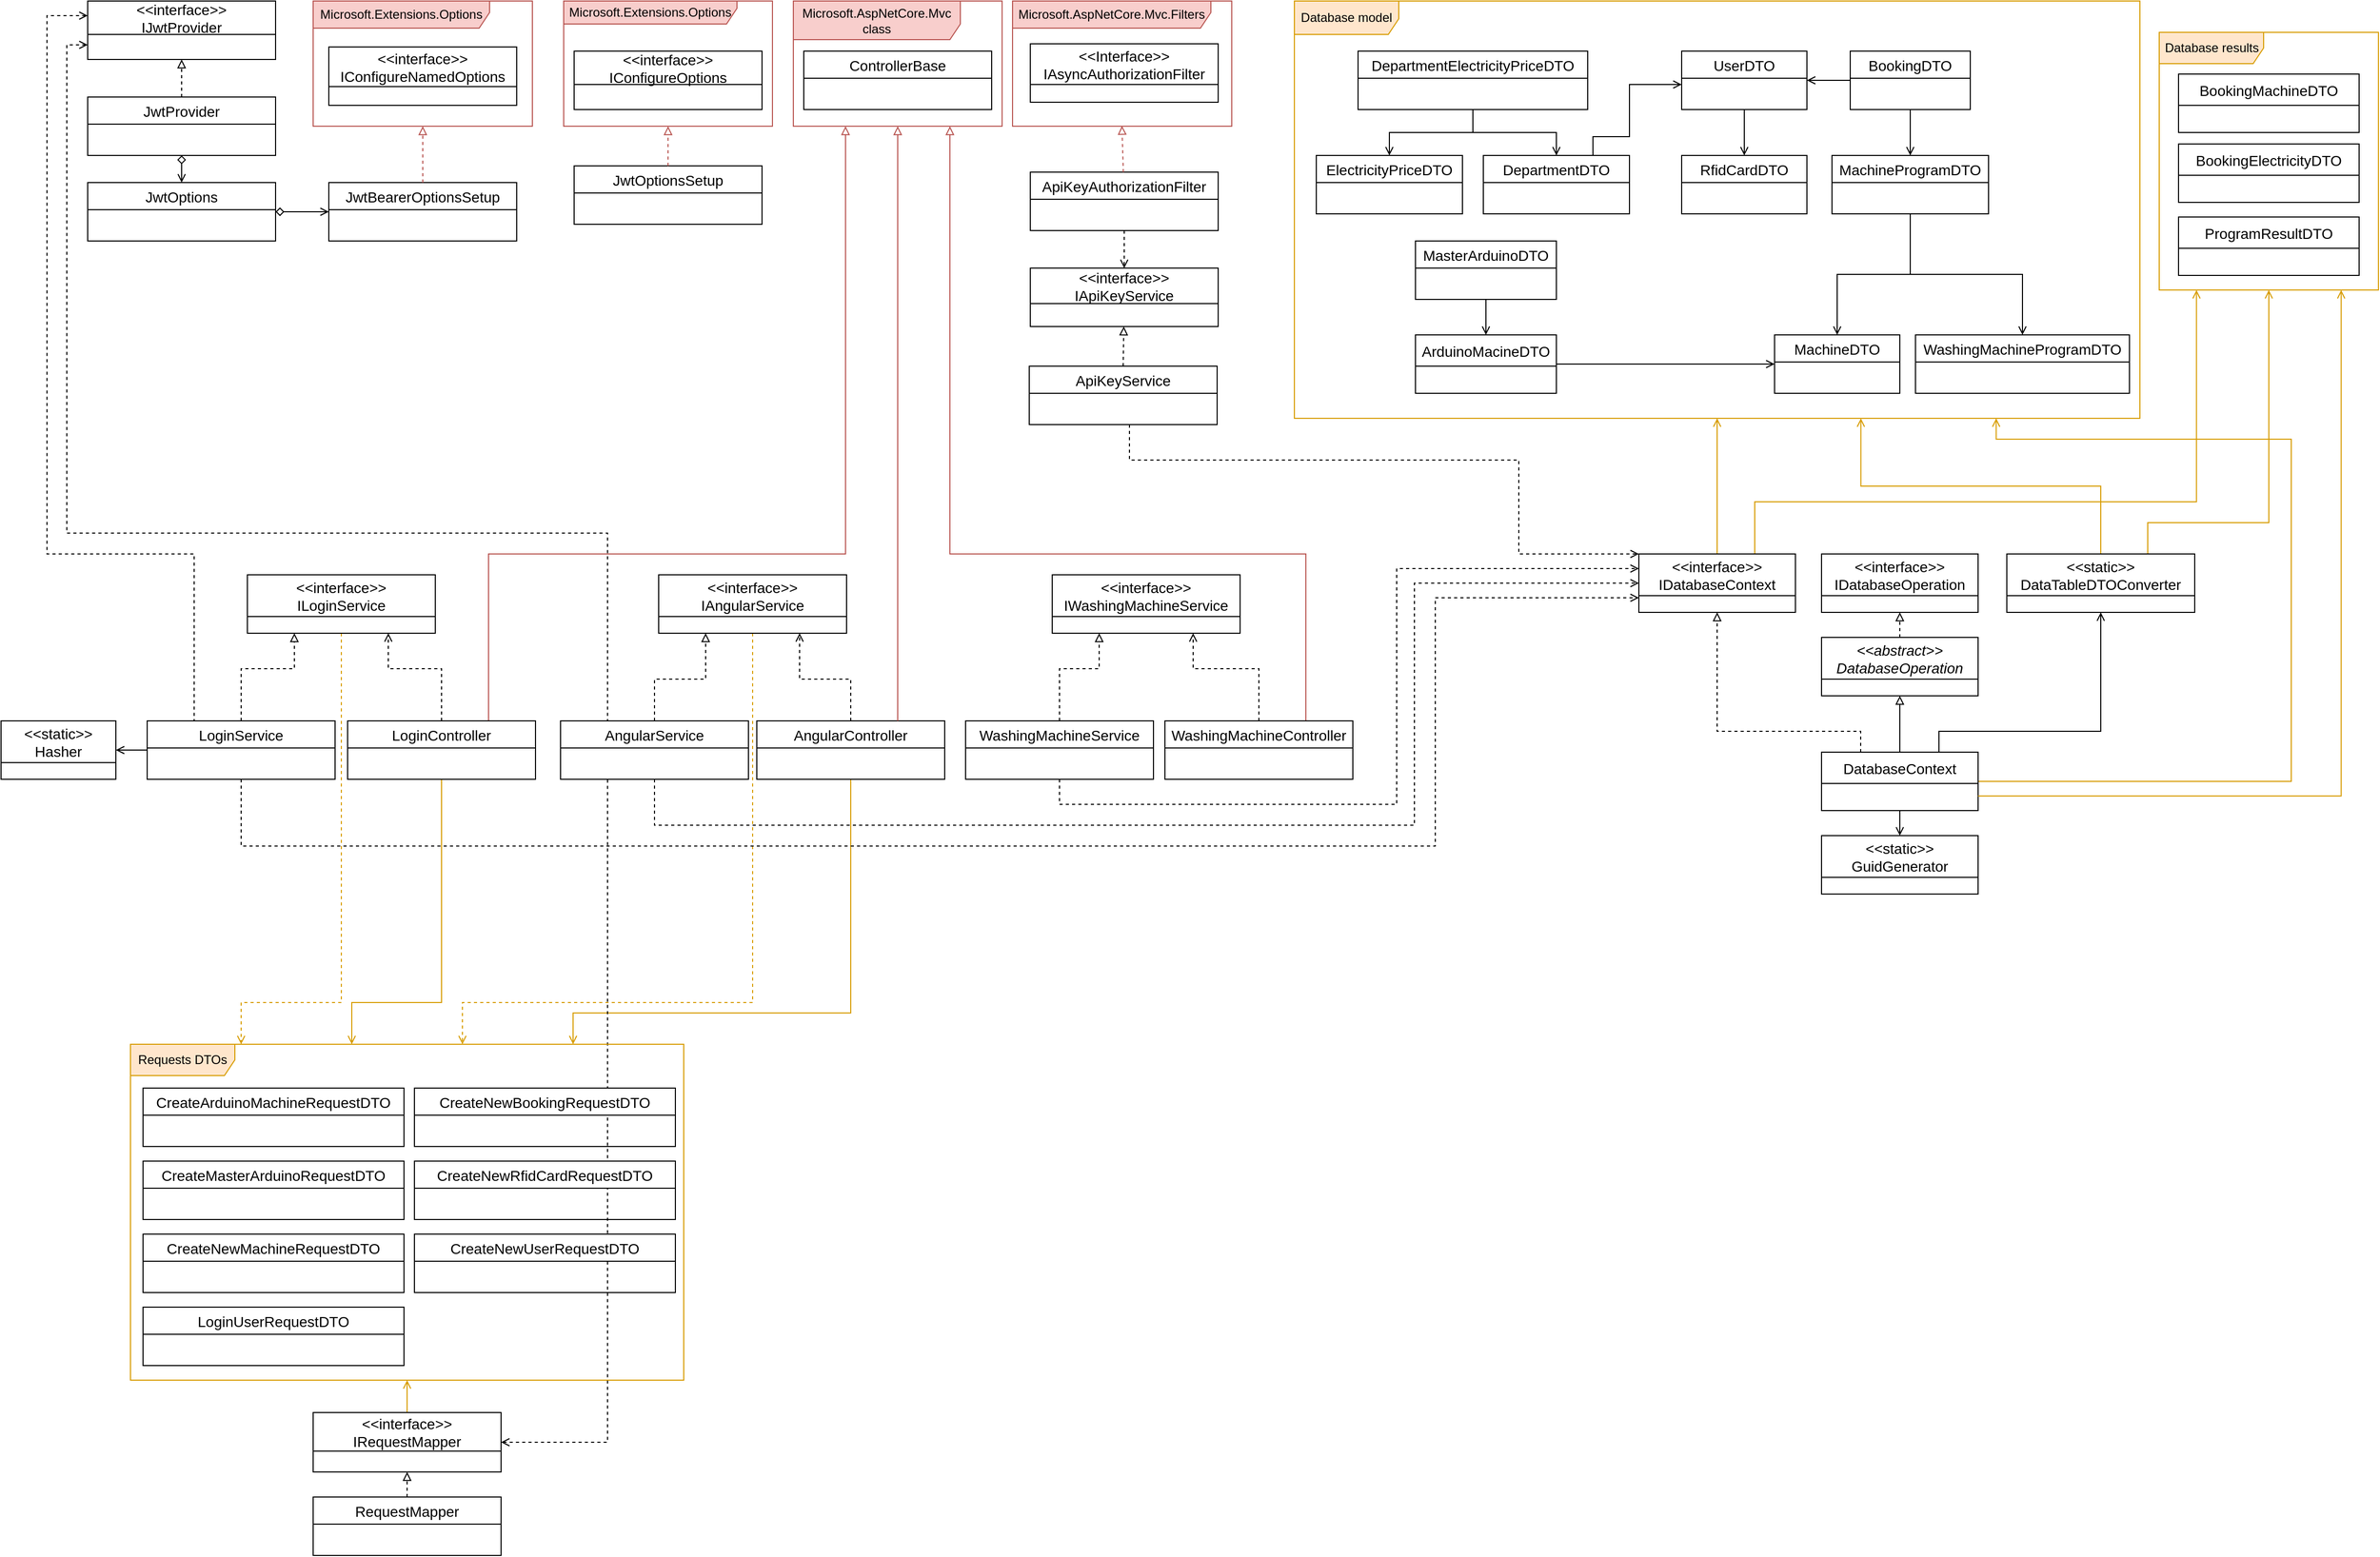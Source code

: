 <mxfile version="19.0.0" type="device"><diagram id="C5RBs43oDa-KdzZeNtuy" name="Page-1"><mxGraphModel dx="2062" dy="2879" grid="1" gridSize="10" guides="1" tooltips="1" connect="1" arrows="1" fold="1" page="1" pageScale="1" pageWidth="2336" pageHeight="1654" math="0" shadow="0"><root><mxCell id="WIyWlLk6GJQsqaUBKTNV-0"/><mxCell id="WIyWlLk6GJQsqaUBKTNV-1" parent="WIyWlLk6GJQsqaUBKTNV-0"/><mxCell id="y-XS_poCOc-ZZ1Ip2cjc-12" value="Database results" style="shape=umlFrame;whiteSpace=wrap;html=1;width=100;height=30;fillColor=#ffe6cc;strokeColor=#d79b00;points=[[0.17,1,0,0,0],[0.33,1,0,0,0],[0.5,1,0,0,0],[0.67,1,0,0,0],[0.83,1,0,0,0]];" parent="WIyWlLk6GJQsqaUBKTNV-1" vertex="1"><mxGeometry x="2093.5" y="-1590" width="210" height="247" as="geometry"/></mxCell><mxCell id="tkxHMYEutfwTjRNnou2h-124" value="Microsoft.Extensions.Options" style="shape=umlFrame;whiteSpace=wrap;html=1;width=169;height=26;fillColor=#f8cecc;strokeColor=#b85450;" parent="WIyWlLk6GJQsqaUBKTNV-1" vertex="1"><mxGeometry x="325" y="-1620" width="210" height="120" as="geometry"/></mxCell><mxCell id="tkxHMYEutfwTjRNnou2h-122" value="Microsoft.Extensions.Options" style="shape=umlFrame;whiteSpace=wrap;html=1;width=166;height=22;fillColor=#f8cecc;strokeColor=#b85450;" parent="WIyWlLk6GJQsqaUBKTNV-1" vertex="1"><mxGeometry x="565" y="-1620" width="200" height="120" as="geometry"/></mxCell><mxCell id="tkxHMYEutfwTjRNnou2h-125" value="Microsoft.AspNetCore.Mvc.Filters" style="shape=umlFrame;whiteSpace=wrap;html=1;width=190;height=26;fillColor=#f8cecc;strokeColor=#b85450;" parent="WIyWlLk6GJQsqaUBKTNV-1" vertex="1"><mxGeometry x="995" y="-1620" width="210" height="120" as="geometry"/></mxCell><mxCell id="tkxHMYEutfwTjRNnou2h-7" value="Database model" style="shape=umlFrame;whiteSpace=wrap;html=1;width=100;height=32;fillColor=#ffe6cc;strokeColor=#d79b00;points=[[0.17,1,0,0,0],[0.33,1,0,0,0],[0.5,1,0,0,0],[0.67,1,0,0,0],[0.83,1,0,0,0]];" parent="WIyWlLk6GJQsqaUBKTNV-1" vertex="1"><mxGeometry x="1265" y="-1620" width="810" height="400" as="geometry"/></mxCell><mxCell id="tkxHMYEutfwTjRNnou2h-8" value="ElectricityPriceDTO" style="swimlane;fontStyle=0;childLayout=stackLayout;horizontal=1;startSize=26;horizontalStack=0;resizeParent=1;resizeParentMax=0;resizeLast=0;collapsible=1;marginBottom=0;align=center;fontSize=14;" parent="WIyWlLk6GJQsqaUBKTNV-1" vertex="1"><mxGeometry x="1286" y="-1472" width="140" height="56" as="geometry"/></mxCell><mxCell id="tkxHMYEutfwTjRNnou2h-56" style="edgeStyle=orthogonalEdgeStyle;rounded=0;orthogonalLoop=1;jettySize=auto;html=1;exitX=0.5;exitY=1;exitDx=0;exitDy=0;entryX=0.5;entryY=0;entryDx=0;entryDy=0;endArrow=open;endFill=0;" parent="WIyWlLk6GJQsqaUBKTNV-1" source="tkxHMYEutfwTjRNnou2h-9" target="tkxHMYEutfwTjRNnou2h-8" edge="1"><mxGeometry relative="1" as="geometry"/></mxCell><mxCell id="tkxHMYEutfwTjRNnou2h-57" style="edgeStyle=orthogonalEdgeStyle;rounded=0;orthogonalLoop=1;jettySize=auto;html=1;exitX=0.5;exitY=1;exitDx=0;exitDy=0;endArrow=open;endFill=0;" parent="WIyWlLk6GJQsqaUBKTNV-1" source="tkxHMYEutfwTjRNnou2h-9" target="tkxHMYEutfwTjRNnou2h-11" edge="1"><mxGeometry relative="1" as="geometry"/></mxCell><mxCell id="tkxHMYEutfwTjRNnou2h-9" value="DepartmentElectricityPriceDTO" style="swimlane;fontStyle=0;childLayout=stackLayout;horizontal=1;startSize=26;horizontalStack=0;resizeParent=1;resizeParentMax=0;resizeLast=0;collapsible=1;marginBottom=0;align=center;fontSize=14;" parent="WIyWlLk6GJQsqaUBKTNV-1" vertex="1"><mxGeometry x="1326" y="-1572" width="220" height="56" as="geometry"/></mxCell><mxCell id="y-XS_poCOc-ZZ1Ip2cjc-3" style="edgeStyle=orthogonalEdgeStyle;rounded=0;orthogonalLoop=1;jettySize=auto;html=1;endArrow=open;endFill=0;endSize=6;exitX=0.75;exitY=0;exitDx=0;exitDy=0;" parent="WIyWlLk6GJQsqaUBKTNV-1" source="tkxHMYEutfwTjRNnou2h-11" edge="1"><mxGeometry relative="1" as="geometry"><mxPoint x="1636" y="-1540" as="targetPoint"/><Array as="points"><mxPoint x="1551" y="-1490"/><mxPoint x="1586" y="-1490"/><mxPoint x="1586" y="-1540"/></Array></mxGeometry></mxCell><mxCell id="tkxHMYEutfwTjRNnou2h-11" value="DepartmentDTO" style="swimlane;fontStyle=0;childLayout=stackLayout;horizontal=1;startSize=26;horizontalStack=0;resizeParent=1;resizeParentMax=0;resizeLast=0;collapsible=1;marginBottom=0;align=center;fontSize=14;" parent="WIyWlLk6GJQsqaUBKTNV-1" vertex="1"><mxGeometry x="1446" y="-1472" width="140" height="56" as="geometry"/></mxCell><mxCell id="tkxHMYEutfwTjRNnou2h-48" style="edgeStyle=orthogonalEdgeStyle;rounded=0;orthogonalLoop=1;jettySize=auto;html=1;exitX=0.5;exitY=1;exitDx=0;exitDy=0;entryX=0.5;entryY=0;entryDx=0;entryDy=0;endArrow=open;endFill=0;" parent="WIyWlLk6GJQsqaUBKTNV-1" source="tkxHMYEutfwTjRNnou2h-12" target="tkxHMYEutfwTjRNnou2h-14" edge="1"><mxGeometry relative="1" as="geometry"/></mxCell><mxCell id="tkxHMYEutfwTjRNnou2h-12" value="UserDTO" style="swimlane;fontStyle=0;childLayout=stackLayout;horizontal=1;startSize=26;horizontalStack=0;resizeParent=1;resizeParentMax=0;resizeLast=0;collapsible=1;marginBottom=0;align=center;fontSize=14;" parent="WIyWlLk6GJQsqaUBKTNV-1" vertex="1"><mxGeometry x="1636" y="-1572" width="120" height="56" as="geometry"/></mxCell><mxCell id="tkxHMYEutfwTjRNnou2h-14" value="RfidCardDTO" style="swimlane;fontStyle=0;childLayout=stackLayout;horizontal=1;startSize=26;horizontalStack=0;resizeParent=1;resizeParentMax=0;resizeLast=0;collapsible=1;marginBottom=0;align=center;fontSize=14;" parent="WIyWlLk6GJQsqaUBKTNV-1" vertex="1"><mxGeometry x="1636" y="-1472" width="120" height="56" as="geometry"/></mxCell><mxCell id="tkxHMYEutfwTjRNnou2h-16" value="MasterArduinoDTO" style="swimlane;fontStyle=0;childLayout=stackLayout;horizontal=1;startSize=26;horizontalStack=0;resizeParent=1;resizeParentMax=0;resizeLast=0;collapsible=1;marginBottom=0;align=center;fontSize=14;" parent="WIyWlLk6GJQsqaUBKTNV-1" vertex="1"><mxGeometry x="1381" y="-1390" width="135" height="56" as="geometry"/></mxCell><mxCell id="tkxHMYEutfwTjRNnou2h-17" value="MachineDTO" style="swimlane;fontStyle=0;childLayout=stackLayout;horizontal=1;startSize=26;horizontalStack=0;resizeParent=1;resizeParentMax=0;resizeLast=0;collapsible=1;marginBottom=0;align=center;fontSize=14;" parent="WIyWlLk6GJQsqaUBKTNV-1" vertex="1"><mxGeometry x="1725" y="-1300" width="120" height="56" as="geometry"/></mxCell><mxCell id="tkxHMYEutfwTjRNnou2h-18" value="WashingMachineProgramDTO" style="swimlane;fontStyle=0;childLayout=stackLayout;horizontal=1;startSize=26;horizontalStack=0;resizeParent=1;resizeParentMax=0;resizeLast=0;collapsible=1;marginBottom=0;align=center;fontSize=14;" parent="WIyWlLk6GJQsqaUBKTNV-1" vertex="1"><mxGeometry x="1860" y="-1300" width="205" height="56" as="geometry"><mxRectangle x="1680" y="-1000" width="220" height="26" as="alternateBounds"/></mxGeometry></mxCell><mxCell id="tkxHMYEutfwTjRNnou2h-20" value="MachineProgramDTO" style="swimlane;fontStyle=0;childLayout=stackLayout;horizontal=1;startSize=26;horizontalStack=0;resizeParent=1;resizeParentMax=0;resizeLast=0;collapsible=1;marginBottom=0;align=center;fontSize=14;" parent="WIyWlLk6GJQsqaUBKTNV-1" vertex="1"><mxGeometry x="1780" y="-1472" width="150" height="56" as="geometry"/></mxCell><mxCell id="tkxHMYEutfwTjRNnou2h-54" style="edgeStyle=orthogonalEdgeStyle;rounded=0;orthogonalLoop=1;jettySize=auto;html=1;exitX=0.5;exitY=1;exitDx=0;exitDy=0;endArrow=open;endFill=0;entryX=0.5;entryY=0;entryDx=0;entryDy=0;" parent="WIyWlLk6GJQsqaUBKTNV-1" source="tkxHMYEutfwTjRNnou2h-21" target="tkxHMYEutfwTjRNnou2h-20" edge="1"><mxGeometry relative="1" as="geometry"><Array as="points"><mxPoint x="1855" y="-1500"/><mxPoint x="1855" y="-1500"/></Array></mxGeometry></mxCell><mxCell id="tkxHMYEutfwTjRNnou2h-55" style="edgeStyle=orthogonalEdgeStyle;rounded=0;orthogonalLoop=1;jettySize=auto;html=1;exitX=0;exitY=0.5;exitDx=0;exitDy=0;endArrow=open;endFill=0;entryX=1;entryY=0.5;entryDx=0;entryDy=0;" parent="WIyWlLk6GJQsqaUBKTNV-1" source="tkxHMYEutfwTjRNnou2h-21" target="tkxHMYEutfwTjRNnou2h-12" edge="1"><mxGeometry relative="1" as="geometry"><Array as="points"><mxPoint x="1766" y="-1544"/><mxPoint x="1766" y="-1544"/></Array></mxGeometry></mxCell><mxCell id="tkxHMYEutfwTjRNnou2h-21" value="BookingDTO" style="swimlane;fontStyle=0;childLayout=stackLayout;horizontal=1;startSize=26;horizontalStack=0;resizeParent=1;resizeParentMax=0;resizeLast=0;collapsible=1;marginBottom=0;align=center;fontSize=14;" parent="WIyWlLk6GJQsqaUBKTNV-1" vertex="1"><mxGeometry x="1797.5" y="-1572" width="115" height="56" as="geometry"/></mxCell><mxCell id="y-XS_poCOc-ZZ1Ip2cjc-6" style="edgeStyle=orthogonalEdgeStyle;rounded=0;orthogonalLoop=1;jettySize=auto;html=1;entryX=0;entryY=0.5;entryDx=0;entryDy=0;endArrow=open;endFill=0;endSize=6;" parent="WIyWlLk6GJQsqaUBKTNV-1" source="tkxHMYEutfwTjRNnou2h-22" target="tkxHMYEutfwTjRNnou2h-17" edge="1"><mxGeometry relative="1" as="geometry"/></mxCell><mxCell id="tkxHMYEutfwTjRNnou2h-22" value="ArduinoMacineDTO" style="swimlane;fontStyle=0;childLayout=stackLayout;horizontal=1;startSize=30;horizontalStack=0;resizeParent=1;resizeParentMax=0;resizeLast=0;collapsible=1;marginBottom=0;align=center;fontSize=14;" parent="WIyWlLk6GJQsqaUBKTNV-1" vertex="1"><mxGeometry x="1381" y="-1300" width="135" height="56" as="geometry"/></mxCell><mxCell id="tkxHMYEutfwTjRNnou2h-23" value="&lt;&lt;interface&gt;&gt;&#10;IDatabaseOperation" style="swimlane;fontStyle=0;childLayout=stackLayout;horizontal=1;startSize=40;horizontalStack=0;resizeParent=1;resizeParentMax=0;resizeLast=0;collapsible=1;marginBottom=0;align=center;fontSize=14;" parent="WIyWlLk6GJQsqaUBKTNV-1" vertex="1"><mxGeometry x="1770" y="-1090" width="150" height="56" as="geometry"/></mxCell><mxCell id="tkxHMYEutfwTjRNnou2h-24" value="&lt;&lt;abstract&gt;&gt;&#10;DatabaseOperation" style="swimlane;fontStyle=2;childLayout=stackLayout;horizontal=1;startSize=40;horizontalStack=0;resizeParent=1;resizeParentMax=0;resizeLast=0;collapsible=1;marginBottom=0;align=center;fontSize=14;" parent="WIyWlLk6GJQsqaUBKTNV-1" vertex="1"><mxGeometry x="1770" y="-1010" width="150" height="56" as="geometry"><mxRectangle x="1486" y="-1010" width="160" height="30" as="alternateBounds"/></mxGeometry></mxCell><mxCell id="tkxHMYEutfwTjRNnou2h-31" value="" style="endArrow=block;endSize=6;endFill=0;html=1;rounded=0;entryX=0.5;entryY=1;entryDx=0;entryDy=0;" parent="WIyWlLk6GJQsqaUBKTNV-1" source="tkxHMYEutfwTjRNnou2h-33" target="tkxHMYEutfwTjRNnou2h-24" edge="1"><mxGeometry width="160" relative="1" as="geometry"><mxPoint x="2005" y="-788" as="sourcePoint"/><mxPoint x="1730" y="-588" as="targetPoint"/></mxGeometry></mxCell><mxCell id="y-XS_poCOc-ZZ1Ip2cjc-21" style="edgeStyle=orthogonalEdgeStyle;rounded=0;orthogonalLoop=1;jettySize=auto;html=1;startArrow=none;startFill=0;endArrow=open;endFill=0;endSize=6;fillColor=#ffe6cc;strokeColor=#d79b00;" parent="WIyWlLk6GJQsqaUBKTNV-1" source="tkxHMYEutfwTjRNnou2h-32" target="tkxHMYEutfwTjRNnou2h-7" edge="1"><mxGeometry relative="1" as="geometry"/></mxCell><mxCell id="y-XS_poCOc-ZZ1Ip2cjc-22" style="edgeStyle=orthogonalEdgeStyle;rounded=0;orthogonalLoop=1;jettySize=auto;html=1;entryX=0.17;entryY=1;entryDx=0;entryDy=0;entryPerimeter=0;startArrow=none;startFill=0;endArrow=open;endFill=0;endSize=6;fillColor=#ffe6cc;strokeColor=#d79b00;exitX=0.75;exitY=0;exitDx=0;exitDy=0;" parent="WIyWlLk6GJQsqaUBKTNV-1" source="tkxHMYEutfwTjRNnou2h-32" target="y-XS_poCOc-ZZ1Ip2cjc-12" edge="1"><mxGeometry relative="1" as="geometry"><Array as="points"><mxPoint x="1706" y="-1140"/><mxPoint x="2129" y="-1140"/></Array></mxGeometry></mxCell><mxCell id="tkxHMYEutfwTjRNnou2h-32" value="&lt;&lt;interface&gt;&gt;&#10;IDatabaseContext" style="swimlane;fontStyle=0;childLayout=stackLayout;horizontal=1;startSize=40;horizontalStack=0;resizeParent=1;resizeParentMax=0;resizeLast=0;collapsible=1;marginBottom=0;align=center;fontSize=14;" parent="WIyWlLk6GJQsqaUBKTNV-1" vertex="1"><mxGeometry x="1595" y="-1090" width="150" height="56" as="geometry"/></mxCell><mxCell id="y-XS_poCOc-ZZ1Ip2cjc-14" style="edgeStyle=orthogonalEdgeStyle;rounded=0;orthogonalLoop=1;jettySize=auto;html=1;entryX=0.5;entryY=1;entryDx=0;entryDy=0;endArrow=block;endFill=0;endSize=6;dashed=1;exitX=0.25;exitY=0;exitDx=0;exitDy=0;" parent="WIyWlLk6GJQsqaUBKTNV-1" source="tkxHMYEutfwTjRNnou2h-33" target="tkxHMYEutfwTjRNnou2h-32" edge="1"><mxGeometry relative="1" as="geometry"><Array as="points"><mxPoint x="1807" y="-920"/><mxPoint x="1670" y="-920"/></Array></mxGeometry></mxCell><mxCell id="y-XS_poCOc-ZZ1Ip2cjc-16" style="edgeStyle=orthogonalEdgeStyle;rounded=0;orthogonalLoop=1;jettySize=auto;html=1;entryX=0.5;entryY=1;entryDx=0;entryDy=0;endArrow=open;endFill=0;endSize=6;exitX=0.75;exitY=0;exitDx=0;exitDy=0;" parent="WIyWlLk6GJQsqaUBKTNV-1" source="tkxHMYEutfwTjRNnou2h-33" target="y-XS_poCOc-ZZ1Ip2cjc-15" edge="1"><mxGeometry relative="1" as="geometry"><Array as="points"><mxPoint x="1883" y="-920"/><mxPoint x="2038" y="-920"/></Array></mxGeometry></mxCell><mxCell id="y-XS_poCOc-ZZ1Ip2cjc-18" style="edgeStyle=orthogonalEdgeStyle;rounded=0;orthogonalLoop=1;jettySize=auto;html=1;entryX=0.5;entryY=0;entryDx=0;entryDy=0;endArrow=open;endFill=0;endSize=6;" parent="WIyWlLk6GJQsqaUBKTNV-1" source="tkxHMYEutfwTjRNnou2h-33" target="y-XS_poCOc-ZZ1Ip2cjc-17" edge="1"><mxGeometry relative="1" as="geometry"/></mxCell><mxCell id="y-XS_poCOc-ZZ1Ip2cjc-20" style="edgeStyle=orthogonalEdgeStyle;rounded=0;orthogonalLoop=1;jettySize=auto;html=1;entryX=0.83;entryY=1;entryDx=0;entryDy=0;entryPerimeter=0;startArrow=none;startFill=0;endArrow=open;endFill=0;endSize=6;exitX=1;exitY=0.5;exitDx=0;exitDy=0;fillColor=#ffe6cc;strokeColor=#d79b00;" parent="WIyWlLk6GJQsqaUBKTNV-1" source="tkxHMYEutfwTjRNnou2h-33" target="tkxHMYEutfwTjRNnou2h-7" edge="1"><mxGeometry relative="1" as="geometry"><Array as="points"><mxPoint x="2220" y="-872"/><mxPoint x="2220" y="-1200"/><mxPoint x="1937" y="-1200"/></Array></mxGeometry></mxCell><mxCell id="tkxHMYEutfwTjRNnou2h-33" value="DatabaseContext" style="swimlane;fontStyle=0;childLayout=stackLayout;horizontal=1;startSize=30;horizontalStack=0;resizeParent=1;resizeParentMax=0;resizeLast=0;collapsible=1;marginBottom=0;align=center;fontSize=14;" parent="WIyWlLk6GJQsqaUBKTNV-1" vertex="1"><mxGeometry x="1770" y="-900" width="150" height="56" as="geometry"><mxRectangle x="840" y="440" width="150" height="30" as="alternateBounds"/></mxGeometry></mxCell><mxCell id="tkxHMYEutfwTjRNnou2h-36" value="" style="endArrow=block;dashed=1;endFill=0;endSize=6;html=1;rounded=0;exitX=0.5;exitY=0;exitDx=0;exitDy=0;entryX=0.5;entryY=1;entryDx=0;entryDy=0;" parent="WIyWlLk6GJQsqaUBKTNV-1" source="tkxHMYEutfwTjRNnou2h-24" target="tkxHMYEutfwTjRNnou2h-23" edge="1"><mxGeometry width="160" relative="1" as="geometry"><mxPoint x="2015" y="-918" as="sourcePoint"/><mxPoint x="2000" y="-974" as="targetPoint"/></mxGeometry></mxCell><mxCell id="tkxHMYEutfwTjRNnou2h-41" style="edgeStyle=orthogonalEdgeStyle;rounded=0;orthogonalLoop=1;jettySize=auto;html=1;endArrow=open;endFill=0;exitX=0.5;exitY=1;exitDx=0;exitDy=0;entryX=0.5;entryY=0;entryDx=0;entryDy=0;" parent="WIyWlLk6GJQsqaUBKTNV-1" source="tkxHMYEutfwTjRNnou2h-20" target="tkxHMYEutfwTjRNnou2h-18" edge="1"><mxGeometry relative="1" as="geometry"><mxPoint x="1890" y="-1434" as="sourcePoint"/><mxPoint x="1750" y="-1390" as="targetPoint"/><Array as="points"/></mxGeometry></mxCell><mxCell id="tkxHMYEutfwTjRNnou2h-45" style="edgeStyle=orthogonalEdgeStyle;rounded=0;orthogonalLoop=1;jettySize=auto;html=1;endArrow=open;endFill=0;exitX=0.5;exitY=1;exitDx=0;exitDy=0;entryX=0.5;entryY=0;entryDx=0;entryDy=0;" parent="WIyWlLk6GJQsqaUBKTNV-1" source="tkxHMYEutfwTjRNnou2h-20" target="tkxHMYEutfwTjRNnou2h-17" edge="1"><mxGeometry relative="1" as="geometry"><mxPoint x="1730" y="-1414" as="sourcePoint"/><mxPoint x="1675" y="-1360" as="targetPoint"/><Array as="points"/></mxGeometry></mxCell><mxCell id="tkxHMYEutfwTjRNnou2h-47" style="edgeStyle=orthogonalEdgeStyle;rounded=0;orthogonalLoop=1;jettySize=auto;html=1;endArrow=open;endFill=0;exitX=0.5;exitY=1;exitDx=0;exitDy=0;" parent="WIyWlLk6GJQsqaUBKTNV-1" source="tkxHMYEutfwTjRNnou2h-16" target="tkxHMYEutfwTjRNnou2h-22" edge="1"><mxGeometry relative="1" as="geometry"><mxPoint x="1806" y="-1414" as="sourcePoint"/><mxPoint x="1751" y="-1360" as="targetPoint"/><Array as="points"/></mxGeometry></mxCell><mxCell id="y-XS_poCOc-ZZ1Ip2cjc-29" style="edgeStyle=orthogonalEdgeStyle;rounded=0;orthogonalLoop=1;jettySize=auto;html=1;entryX=0;entryY=0.5;entryDx=0;entryDy=0;dashed=1;startArrow=none;startFill=0;endArrow=open;endFill=0;endSize=6;" parent="WIyWlLk6GJQsqaUBKTNV-1" source="tkxHMYEutfwTjRNnou2h-58" target="tkxHMYEutfwTjRNnou2h-32" edge="1"><mxGeometry relative="1" as="geometry"><Array as="points"><mxPoint x="652" y="-830"/><mxPoint x="1380" y="-830"/><mxPoint x="1380" y="-1062"/></Array></mxGeometry></mxCell><mxCell id="tkxHMYEutfwTjRNnou2h-58" value="AngularService" style="swimlane;fontStyle=0;childLayout=stackLayout;horizontal=1;startSize=26;horizontalStack=0;resizeParent=1;resizeParentMax=0;resizeLast=0;collapsible=1;marginBottom=0;align=center;fontSize=14;" parent="WIyWlLk6GJQsqaUBKTNV-1" vertex="1"><mxGeometry x="562" y="-930" width="180" height="56" as="geometry"/></mxCell><mxCell id="y-XS_poCOc-ZZ1Ip2cjc-38" style="edgeStyle=orthogonalEdgeStyle;rounded=0;orthogonalLoop=1;jettySize=auto;html=1;dashed=1;startArrow=none;startFill=0;endArrow=open;endFill=0;endSize=6;fillColor=#ffe6cc;strokeColor=#d79b00;entryX=0.6;entryY=0;entryDx=0;entryDy=0;entryPerimeter=0;exitX=0.5;exitY=1;exitDx=0;exitDy=0;" parent="WIyWlLk6GJQsqaUBKTNV-1" source="tkxHMYEutfwTjRNnou2h-59" target="tkxHMYEutfwTjRNnou2h-147" edge="1"><mxGeometry relative="1" as="geometry"><mxPoint x="490" y="-650" as="targetPoint"/><Array as="points"><mxPoint x="746" y="-660"/><mxPoint x="468" y="-660"/></Array></mxGeometry></mxCell><mxCell id="tkxHMYEutfwTjRNnou2h-59" value="&lt;&lt;interface&gt;&gt;&#10;IAngularService" style="swimlane;fontStyle=0;childLayout=stackLayout;horizontal=1;startSize=40;horizontalStack=0;resizeParent=1;resizeParentMax=0;resizeLast=0;collapsible=1;marginBottom=0;align=center;fontSize=14;" parent="WIyWlLk6GJQsqaUBKTNV-1" vertex="1"><mxGeometry x="656" y="-1070" width="180" height="56" as="geometry"/></mxCell><mxCell id="y-XS_poCOc-ZZ1Ip2cjc-40" style="edgeStyle=orthogonalEdgeStyle;rounded=0;orthogonalLoop=1;jettySize=auto;html=1;startArrow=none;startFill=0;endArrow=open;endFill=0;endSize=6;fillColor=#ffe6cc;strokeColor=#d79b00;entryX=0.8;entryY=0;entryDx=0;entryDy=0;entryPerimeter=0;" parent="WIyWlLk6GJQsqaUBKTNV-1" source="tkxHMYEutfwTjRNnou2h-60" target="tkxHMYEutfwTjRNnou2h-147" edge="1"><mxGeometry relative="1" as="geometry"><mxPoint x="580" y="-650" as="targetPoint"/><Array as="points"><mxPoint x="840" y="-650"/><mxPoint x="574" y="-650"/></Array></mxGeometry></mxCell><mxCell id="tkxHMYEutfwTjRNnou2h-60" value="AngularController" style="swimlane;fontStyle=0;childLayout=stackLayout;horizontal=1;startSize=26;horizontalStack=0;resizeParent=1;resizeParentMax=0;resizeLast=0;collapsible=1;marginBottom=0;align=center;fontSize=14;" parent="WIyWlLk6GJQsqaUBKTNV-1" vertex="1"><mxGeometry x="750" y="-930" width="180" height="56" as="geometry"/></mxCell><mxCell id="tkxHMYEutfwTjRNnou2h-61" value="ControllerBase" style="swimlane;fontStyle=0;childLayout=stackLayout;horizontal=1;startSize=26;horizontalStack=0;resizeParent=1;resizeParentMax=0;resizeLast=0;collapsible=1;marginBottom=0;align=center;fontSize=14;" parent="WIyWlLk6GJQsqaUBKTNV-1" vertex="1"><mxGeometry x="795" y="-1572" width="180" height="56" as="geometry"/></mxCell><mxCell id="y-XS_poCOc-ZZ1Ip2cjc-31" style="edgeStyle=orthogonalEdgeStyle;rounded=0;orthogonalLoop=1;jettySize=auto;html=1;entryX=0.75;entryY=0;entryDx=0;entryDy=0;startArrow=block;startFill=0;endArrow=none;endFill=0;endSize=6;fillColor=#f8cecc;strokeColor=#b85450;exitX=0.75;exitY=1;exitDx=0;exitDy=0;exitPerimeter=0;" parent="WIyWlLk6GJQsqaUBKTNV-1" source="tkxHMYEutfwTjRNnou2h-62" target="tkxHMYEutfwTjRNnou2h-69" edge="1"><mxGeometry relative="1" as="geometry"><Array as="points"><mxPoint x="935" y="-1090"/><mxPoint x="1276" y="-1090"/></Array></mxGeometry></mxCell><mxCell id="y-XS_poCOc-ZZ1Ip2cjc-32" style="edgeStyle=orthogonalEdgeStyle;rounded=0;orthogonalLoop=1;jettySize=auto;html=1;entryX=0.75;entryY=0;entryDx=0;entryDy=0;startArrow=block;startFill=0;endArrow=none;endFill=0;endSize=6;fillColor=#f8cecc;strokeColor=#b85450;exitX=0.5;exitY=1;exitDx=0;exitDy=0;exitPerimeter=0;" parent="WIyWlLk6GJQsqaUBKTNV-1" source="tkxHMYEutfwTjRNnou2h-62" target="tkxHMYEutfwTjRNnou2h-60" edge="1"><mxGeometry relative="1" as="geometry"><Array as="points"><mxPoint x="885" y="-1500"/></Array></mxGeometry></mxCell><mxCell id="y-XS_poCOc-ZZ1Ip2cjc-33" style="edgeStyle=orthogonalEdgeStyle;rounded=0;orthogonalLoop=1;jettySize=auto;html=1;entryX=0.75;entryY=0;entryDx=0;entryDy=0;startArrow=block;startFill=0;endArrow=none;endFill=0;endSize=6;fillColor=#f8cecc;strokeColor=#b85450;exitX=0.25;exitY=1;exitDx=0;exitDy=0;exitPerimeter=0;" parent="WIyWlLk6GJQsqaUBKTNV-1" source="tkxHMYEutfwTjRNnou2h-62" target="tkxHMYEutfwTjRNnou2h-66" edge="1"><mxGeometry relative="1" as="geometry"><mxPoint x="840" y="-1490" as="sourcePoint"/><Array as="points"><mxPoint x="835" y="-1090"/><mxPoint x="493" y="-1090"/></Array></mxGeometry></mxCell><mxCell id="tkxHMYEutfwTjRNnou2h-62" value="Microsoft.AspNetCore.Mvc class" style="shape=umlFrame;whiteSpace=wrap;html=1;width=160;height=37;fillColor=#f8cecc;strokeColor=#b85450;points=[[0.25,1,0,0,0],[0.5,1,0,0,0],[0.75,1,0,0,0]];" parent="WIyWlLk6GJQsqaUBKTNV-1" vertex="1"><mxGeometry x="785" y="-1620" width="200" height="120" as="geometry"/></mxCell><mxCell id="tkxHMYEutfwTjRNnou2h-157" style="edgeStyle=orthogonalEdgeStyle;rounded=0;orthogonalLoop=1;jettySize=auto;html=1;entryX=1;entryY=0.5;entryDx=0;entryDy=0;strokeColor=#000000;strokeWidth=1;startArrow=none;startFill=0;endArrow=open;endFill=0;exitX=0;exitY=0.5;exitDx=0;exitDy=0;" parent="WIyWlLk6GJQsqaUBKTNV-1" source="tkxHMYEutfwTjRNnou2h-64" target="tkxHMYEutfwTjRNnou2h-156" edge="1"><mxGeometry relative="1" as="geometry"/></mxCell><mxCell id="y-XS_poCOc-ZZ1Ip2cjc-30" style="edgeStyle=orthogonalEdgeStyle;rounded=0;orthogonalLoop=1;jettySize=auto;html=1;dashed=1;startArrow=none;startFill=0;endArrow=open;endFill=0;endSize=6;entryX=0;entryY=0.75;entryDx=0;entryDy=0;" parent="WIyWlLk6GJQsqaUBKTNV-1" source="tkxHMYEutfwTjRNnou2h-64" target="tkxHMYEutfwTjRNnou2h-32" edge="1"><mxGeometry relative="1" as="geometry"><mxPoint x="1520" y="-930" as="targetPoint"/><Array as="points"><mxPoint x="256" y="-810"/><mxPoint x="1400" y="-810"/><mxPoint x="1400" y="-1048"/></Array></mxGeometry></mxCell><mxCell id="tkxHMYEutfwTjRNnou2h-64" value="LoginService" style="swimlane;fontStyle=0;childLayout=stackLayout;horizontal=1;startSize=26;horizontalStack=0;resizeParent=1;resizeParentMax=0;resizeLast=0;collapsible=1;marginBottom=0;align=center;fontSize=14;" parent="WIyWlLk6GJQsqaUBKTNV-1" vertex="1"><mxGeometry x="166" y="-930" width="180" height="56" as="geometry"/></mxCell><mxCell id="y-XS_poCOc-ZZ1Ip2cjc-37" style="edgeStyle=orthogonalEdgeStyle;rounded=0;orthogonalLoop=1;jettySize=auto;html=1;dashed=1;startArrow=none;startFill=0;endArrow=open;endFill=0;endSize=6;fillColor=#ffe6cc;strokeColor=#d79b00;entryX=0.2;entryY=0;entryDx=0;entryDy=0;entryPerimeter=0;exitX=0.5;exitY=1;exitDx=0;exitDy=0;" parent="WIyWlLk6GJQsqaUBKTNV-1" source="tkxHMYEutfwTjRNnou2h-65" target="tkxHMYEutfwTjRNnou2h-147" edge="1"><mxGeometry relative="1" as="geometry"><mxPoint x="367" y="-1020" as="sourcePoint"/><mxPoint x="320" y="-640" as="targetPoint"/><Array as="points"><mxPoint x="352" y="-660"/><mxPoint x="256" y="-660"/></Array></mxGeometry></mxCell><mxCell id="tkxHMYEutfwTjRNnou2h-65" value="&lt;&lt;interface&gt;&gt;&#10;ILoginService" style="swimlane;fontStyle=0;childLayout=stackLayout;horizontal=1;startSize=40;horizontalStack=0;resizeParent=1;resizeParentMax=0;resizeLast=0;collapsible=1;marginBottom=0;align=center;fontSize=14;" parent="WIyWlLk6GJQsqaUBKTNV-1" vertex="1"><mxGeometry x="262" y="-1070" width="180" height="56" as="geometry"/></mxCell><mxCell id="y-XS_poCOc-ZZ1Ip2cjc-39" style="edgeStyle=orthogonalEdgeStyle;rounded=0;orthogonalLoop=1;jettySize=auto;html=1;startArrow=none;startFill=0;endArrow=open;endFill=0;endSize=6;fillColor=#ffe6cc;strokeColor=#d79b00;entryX=0.4;entryY=0;entryDx=0;entryDy=0;entryPerimeter=0;" parent="WIyWlLk6GJQsqaUBKTNV-1" source="tkxHMYEutfwTjRNnou2h-66" target="tkxHMYEutfwTjRNnou2h-147" edge="1"><mxGeometry relative="1" as="geometry"><mxPoint x="410" y="-650" as="targetPoint"/><Array as="points"><mxPoint x="448" y="-660"/><mxPoint x="362" y="-660"/></Array></mxGeometry></mxCell><mxCell id="tkxHMYEutfwTjRNnou2h-66" value="LoginController" style="swimlane;fontStyle=0;childLayout=stackLayout;horizontal=1;startSize=26;horizontalStack=0;resizeParent=1;resizeParentMax=0;resizeLast=0;collapsible=1;marginBottom=0;align=center;fontSize=14;" parent="WIyWlLk6GJQsqaUBKTNV-1" vertex="1"><mxGeometry x="358" y="-930" width="180" height="56" as="geometry"/></mxCell><mxCell id="y-XS_poCOc-ZZ1Ip2cjc-28" style="edgeStyle=orthogonalEdgeStyle;rounded=0;orthogonalLoop=1;jettySize=auto;html=1;entryX=0;entryY=0.25;entryDx=0;entryDy=0;dashed=1;startArrow=none;startFill=0;endArrow=open;endFill=0;endSize=6;" parent="WIyWlLk6GJQsqaUBKTNV-1" source="tkxHMYEutfwTjRNnou2h-67" target="tkxHMYEutfwTjRNnou2h-32" edge="1"><mxGeometry relative="1" as="geometry"><Array as="points"><mxPoint x="1040" y="-850"/><mxPoint x="1363" y="-850"/><mxPoint x="1363" y="-1076"/></Array></mxGeometry></mxCell><mxCell id="tkxHMYEutfwTjRNnou2h-67" value="WashingMachineService" style="swimlane;fontStyle=0;childLayout=stackLayout;horizontal=1;startSize=26;horizontalStack=0;resizeParent=1;resizeParentMax=0;resizeLast=0;collapsible=1;marginBottom=0;align=center;fontSize=14;" parent="WIyWlLk6GJQsqaUBKTNV-1" vertex="1"><mxGeometry x="950" y="-930" width="180" height="56" as="geometry"/></mxCell><mxCell id="tkxHMYEutfwTjRNnou2h-68" value="&lt;&lt;interface&gt;&gt;&#10;IWashingMachineService" style="swimlane;fontStyle=0;childLayout=stackLayout;horizontal=1;startSize=40;horizontalStack=0;resizeParent=1;resizeParentMax=0;resizeLast=0;collapsible=1;marginBottom=0;align=center;fontSize=14;" parent="WIyWlLk6GJQsqaUBKTNV-1" vertex="1"><mxGeometry x="1033" y="-1070" width="180" height="56" as="geometry"/></mxCell><mxCell id="tkxHMYEutfwTjRNnou2h-69" value="WashingMachineController" style="swimlane;fontStyle=0;childLayout=stackLayout;horizontal=1;startSize=26;horizontalStack=0;resizeParent=1;resizeParentMax=0;resizeLast=0;collapsible=1;marginBottom=0;align=center;fontSize=14;" parent="WIyWlLk6GJQsqaUBKTNV-1" vertex="1"><mxGeometry x="1141" y="-930" width="180" height="56" as="geometry"/></mxCell><mxCell id="y-XS_poCOc-ZZ1Ip2cjc-26" style="edgeStyle=orthogonalEdgeStyle;rounded=0;orthogonalLoop=1;jettySize=auto;html=1;entryX=0.5;entryY=0;entryDx=0;entryDy=0;startArrow=none;startFill=0;endArrow=open;endFill=0;endSize=6;dashed=1;exitX=0.5;exitY=1;exitDx=0;exitDy=0;" parent="WIyWlLk6GJQsqaUBKTNV-1" source="tkxHMYEutfwTjRNnou2h-70" target="tkxHMYEutfwTjRNnou2h-126" edge="1"><mxGeometry relative="1" as="geometry"><Array as="points"><mxPoint x="1102" y="-1380"/><mxPoint x="1102" y="-1380"/></Array></mxGeometry></mxCell><mxCell id="tkxHMYEutfwTjRNnou2h-70" value="ApiKeyAuthorizationFilter" style="swimlane;fontStyle=0;childLayout=stackLayout;horizontal=1;startSize=26;horizontalStack=0;resizeParent=1;resizeParentMax=0;resizeLast=0;collapsible=1;marginBottom=0;align=center;fontSize=14;" parent="WIyWlLk6GJQsqaUBKTNV-1" vertex="1"><mxGeometry x="1012" y="-1456" width="180" height="56" as="geometry"/></mxCell><mxCell id="tkxHMYEutfwTjRNnou2h-71" value="&lt;&lt;Interface&gt;&gt;&#10;IAsyncAuthorizationFilter" style="swimlane;fontStyle=0;childLayout=stackLayout;horizontal=1;startSize=39;horizontalStack=0;resizeParent=1;resizeParentMax=0;resizeLast=0;collapsible=1;marginBottom=0;align=center;fontSize=14;" parent="WIyWlLk6GJQsqaUBKTNV-1" vertex="1"><mxGeometry x="1012" y="-1579" width="180" height="56" as="geometry"/></mxCell><mxCell id="tkxHMYEutfwTjRNnou2h-88" value="" style="endArrow=open;endFill=0;endSize=6;html=1;rounded=0;exitX=0.5;exitY=0;exitDx=0;exitDy=0;dashed=1;entryX=0.75;entryY=1;entryDx=0;entryDy=0;" parent="WIyWlLk6GJQsqaUBKTNV-1" source="tkxHMYEutfwTjRNnou2h-60" target="tkxHMYEutfwTjRNnou2h-59" edge="1"><mxGeometry width="160" relative="1" as="geometry"><mxPoint x="1116" y="-390" as="sourcePoint"/><mxPoint x="840" y="-870" as="targetPoint"/><Array as="points"><mxPoint x="840" y="-970"/><mxPoint x="791" y="-970"/></Array></mxGeometry></mxCell><mxCell id="tkxHMYEutfwTjRNnou2h-89" value="" style="endArrow=open;endFill=0;endSize=6;html=1;rounded=0;exitX=0.5;exitY=0;exitDx=0;exitDy=0;dashed=1;entryX=0.75;entryY=1;entryDx=0;entryDy=0;" parent="WIyWlLk6GJQsqaUBKTNV-1" source="tkxHMYEutfwTjRNnou2h-66" target="tkxHMYEutfwTjRNnou2h-65" edge="1"><mxGeometry width="160" relative="1" as="geometry"><mxPoint x="147" y="-874" as="sourcePoint"/><mxPoint x="147" y="-850" as="targetPoint"/><Array as="points"><mxPoint x="448" y="-980"/><mxPoint x="397" y="-980"/></Array></mxGeometry></mxCell><mxCell id="tkxHMYEutfwTjRNnou2h-90" value="" style="endArrow=open;endFill=0;endSize=6;html=1;rounded=0;exitX=0.5;exitY=0;exitDx=0;exitDy=0;dashed=1;entryX=0.75;entryY=1;entryDx=0;entryDy=0;" parent="WIyWlLk6GJQsqaUBKTNV-1" source="tkxHMYEutfwTjRNnou2h-69" target="tkxHMYEutfwTjRNnou2h-68" edge="1"><mxGeometry width="160" relative="1" as="geometry"><mxPoint x="1123" y="-894" as="sourcePoint"/><mxPoint x="1123" y="-867.5" as="targetPoint"/><Array as="points"><mxPoint x="1231" y="-980"/><mxPoint x="1168" y="-980"/></Array></mxGeometry></mxCell><mxCell id="tkxHMYEutfwTjRNnou2h-92" value="" style="endArrow=block;dashed=1;endFill=0;endSize=6;html=1;rounded=0;exitX=0.5;exitY=0;exitDx=0;exitDy=0;entryX=0.25;entryY=1;entryDx=0;entryDy=0;edgeStyle=orthogonalEdgeStyle;" parent="WIyWlLk6GJQsqaUBKTNV-1" source="tkxHMYEutfwTjRNnou2h-64" target="tkxHMYEutfwTjRNnou2h-65" edge="1"><mxGeometry width="160" relative="1" as="geometry"><mxPoint x="544" y="-1050" as="sourcePoint"/><mxPoint x="544" y="-996" as="targetPoint"/><Array as="points"><mxPoint x="256" y="-980"/><mxPoint x="307" y="-980"/></Array></mxGeometry></mxCell><mxCell id="tkxHMYEutfwTjRNnou2h-93" value="" style="endArrow=block;dashed=1;endFill=0;endSize=6;html=1;rounded=0;exitX=0.5;exitY=0;exitDx=0;exitDy=0;entryX=0.25;entryY=1;entryDx=0;entryDy=0;edgeStyle=orthogonalEdgeStyle;" parent="WIyWlLk6GJQsqaUBKTNV-1" source="tkxHMYEutfwTjRNnou2h-58" target="tkxHMYEutfwTjRNnou2h-59" edge="1"><mxGeometry width="160" relative="1" as="geometry"><mxPoint x="830" y="-690" as="sourcePoint"/><mxPoint x="830" y="-636" as="targetPoint"/><Array as="points"><mxPoint x="652" y="-970"/><mxPoint x="701" y="-970"/></Array></mxGeometry></mxCell><mxCell id="tkxHMYEutfwTjRNnou2h-97" value="" style="endArrow=block;dashed=1;endFill=0;endSize=6;html=1;rounded=0;exitX=0.5;exitY=0;exitDx=0;exitDy=0;entryX=0.25;entryY=1;entryDx=0;entryDy=0;edgeStyle=orthogonalEdgeStyle;" parent="WIyWlLk6GJQsqaUBKTNV-1" source="tkxHMYEutfwTjRNnou2h-67" target="tkxHMYEutfwTjRNnou2h-68" edge="1"><mxGeometry width="160" relative="1" as="geometry"><mxPoint x="923" y="-770" as="sourcePoint"/><mxPoint x="923" y="-801.5" as="targetPoint"/><Array as="points"><mxPoint x="1040" y="-980"/><mxPoint x="1078" y="-980"/></Array></mxGeometry></mxCell><mxCell id="tkxHMYEutfwTjRNnou2h-99" value="" style="endArrow=block;endSize=6;endFill=0;html=1;rounded=0;dashed=1;strokeColor=#b85450;entryX=0.499;entryY=0.997;entryDx=0;entryDy=0;entryPerimeter=0;fillColor=#f8cecc;" parent="WIyWlLk6GJQsqaUBKTNV-1" source="tkxHMYEutfwTjRNnou2h-70" target="tkxHMYEutfwTjRNnou2h-125" edge="1"><mxGeometry width="160" relative="1" as="geometry"><mxPoint x="1472" y="-1246" as="sourcePoint"/><mxPoint x="1632" y="-1246" as="targetPoint"/></mxGeometry></mxCell><mxCell id="tkxHMYEutfwTjRNnou2h-103" value="JwtProvider" style="swimlane;fontStyle=0;childLayout=stackLayout;horizontal=1;startSize=26;horizontalStack=0;resizeParent=1;resizeParentMax=0;resizeLast=0;collapsible=1;marginBottom=0;align=center;fontSize=14;" parent="WIyWlLk6GJQsqaUBKTNV-1" vertex="1"><mxGeometry x="109" y="-1528" width="180" height="56" as="geometry"/></mxCell><mxCell id="y-XS_poCOc-ZZ1Ip2cjc-34" style="edgeStyle=orthogonalEdgeStyle;rounded=0;orthogonalLoop=1;jettySize=auto;html=1;entryX=0.25;entryY=0;entryDx=0;entryDy=0;startArrow=open;startFill=0;endArrow=none;endFill=0;endSize=6;dashed=1;exitX=0;exitY=0.25;exitDx=0;exitDy=0;" parent="WIyWlLk6GJQsqaUBKTNV-1" source="tkxHMYEutfwTjRNnou2h-104" target="tkxHMYEutfwTjRNnou2h-64" edge="1"><mxGeometry relative="1" as="geometry"><Array as="points"><mxPoint x="70" y="-1606"/><mxPoint x="70" y="-1090"/><mxPoint x="211" y="-1090"/></Array></mxGeometry></mxCell><mxCell id="y-XS_poCOc-ZZ1Ip2cjc-35" style="edgeStyle=orthogonalEdgeStyle;rounded=0;orthogonalLoop=1;jettySize=auto;html=1;entryX=0.25;entryY=0;entryDx=0;entryDy=0;startArrow=open;startFill=0;endArrow=none;endFill=0;endSize=6;dashed=1;exitX=0;exitY=0.75;exitDx=0;exitDy=0;" parent="WIyWlLk6GJQsqaUBKTNV-1" source="tkxHMYEutfwTjRNnou2h-104" target="tkxHMYEutfwTjRNnou2h-58" edge="1"><mxGeometry relative="1" as="geometry"><Array as="points"><mxPoint x="89" y="-1578"/><mxPoint x="89" y="-1110"/><mxPoint x="607" y="-1110"/></Array></mxGeometry></mxCell><mxCell id="tkxHMYEutfwTjRNnou2h-104" value="&lt;&lt;interface&gt;&gt;&#10;IJwtProvider" style="swimlane;fontStyle=0;childLayout=stackLayout;horizontal=1;startSize=32;horizontalStack=0;resizeParent=1;resizeParentMax=0;resizeLast=0;collapsible=1;marginBottom=0;align=center;fontSize=14;" parent="WIyWlLk6GJQsqaUBKTNV-1" vertex="1"><mxGeometry x="109" y="-1620" width="180" height="56" as="geometry"/></mxCell><mxCell id="tkxHMYEutfwTjRNnou2h-105" value="" style="endArrow=block;endSize=6;endFill=0;html=1;rounded=0;dashed=1;strokeColor=#000000;entryX=0.5;entryY=1;entryDx=0;entryDy=0;" parent="WIyWlLk6GJQsqaUBKTNV-1" source="tkxHMYEutfwTjRNnou2h-103" target="tkxHMYEutfwTjRNnou2h-104" edge="1"><mxGeometry width="160" relative="1" as="geometry"><mxPoint x="431" y="-1332" as="sourcePoint"/><mxPoint x="591" y="-1332" as="targetPoint"/></mxGeometry></mxCell><mxCell id="tkxHMYEutfwTjRNnou2h-106" value="JwtBearerOptionsSetup" style="swimlane;fontStyle=0;childLayout=stackLayout;horizontal=1;startSize=26;horizontalStack=0;resizeParent=1;resizeParentMax=0;resizeLast=0;collapsible=1;marginBottom=0;align=center;fontSize=14;" parent="WIyWlLk6GJQsqaUBKTNV-1" vertex="1"><mxGeometry x="340" y="-1446" width="180" height="56" as="geometry"/></mxCell><mxCell id="tkxHMYEutfwTjRNnou2h-107" value="JwtOptions" style="swimlane;fontStyle=0;childLayout=stackLayout;horizontal=1;startSize=26;horizontalStack=0;resizeParent=1;resizeParentMax=0;resizeLast=0;collapsible=1;marginBottom=0;align=center;fontSize=14;" parent="WIyWlLk6GJQsqaUBKTNV-1" vertex="1"><mxGeometry x="109" y="-1446" width="180" height="56" as="geometry"/></mxCell><mxCell id="tkxHMYEutfwTjRNnou2h-109" value="JwtOptionsSetup" style="swimlane;fontStyle=0;childLayout=stackLayout;horizontal=1;startSize=26;horizontalStack=0;resizeParent=1;resizeParentMax=0;resizeLast=0;collapsible=1;marginBottom=0;align=center;fontSize=14;" parent="WIyWlLk6GJQsqaUBKTNV-1" vertex="1"><mxGeometry x="575" y="-1462" width="180" height="56" as="geometry"/></mxCell><mxCell id="tkxHMYEutfwTjRNnou2h-110" value="" style="endArrow=diamond;endFill=0;endSize=6;html=1;rounded=0;strokeColor=#000000;exitX=0.5;exitY=0;exitDx=0;exitDy=0;startArrow=open;startFill=0;entryX=0.5;entryY=1;entryDx=0;entryDy=0;" parent="WIyWlLk6GJQsqaUBKTNV-1" source="tkxHMYEutfwTjRNnou2h-107" target="tkxHMYEutfwTjRNnou2h-103" edge="1"><mxGeometry width="160" relative="1" as="geometry"><mxPoint x="361" y="-1296" as="sourcePoint"/><mxPoint x="510" y="-1472" as="targetPoint"/></mxGeometry></mxCell><mxCell id="tkxHMYEutfwTjRNnou2h-111" value="" style="endArrow=diamond;endFill=0;endSize=6;html=1;rounded=0;strokeColor=#000000;startArrow=open;startFill=0;entryX=1;entryY=0.5;entryDx=0;entryDy=0;exitX=0;exitY=0.5;exitDx=0;exitDy=0;" parent="WIyWlLk6GJQsqaUBKTNV-1" source="tkxHMYEutfwTjRNnou2h-106" target="tkxHMYEutfwTjRNnou2h-107" edge="1"><mxGeometry width="160" relative="1" as="geometry"><mxPoint x="261" y="-1412" as="sourcePoint"/><mxPoint x="191" y="-1372" as="targetPoint"/></mxGeometry></mxCell><mxCell id="tkxHMYEutfwTjRNnou2h-113" value="&lt;&lt;interface&gt;&gt;&#10;IConfigureOptions" style="swimlane;fontStyle=0;childLayout=stackLayout;horizontal=1;startSize=32;horizontalStack=0;resizeParent=1;resizeParentMax=0;resizeLast=0;collapsible=1;marginBottom=0;align=center;fontSize=14;" parent="WIyWlLk6GJQsqaUBKTNV-1" vertex="1"><mxGeometry x="575" y="-1572" width="180" height="56" as="geometry"/></mxCell><mxCell id="tkxHMYEutfwTjRNnou2h-115" value="" style="endArrow=block;endSize=6;endFill=0;html=1;rounded=0;dashed=1;strokeColor=#b85450;exitX=0.5;exitY=0;exitDx=0;exitDy=0;fillColor=#f8cecc;" parent="WIyWlLk6GJQsqaUBKTNV-1" source="tkxHMYEutfwTjRNnou2h-109" target="tkxHMYEutfwTjRNnou2h-122" edge="1"><mxGeometry width="160" relative="1" as="geometry"><mxPoint x="583" y="-1424" as="sourcePoint"/><mxPoint x="582.63" y="-1464.0" as="targetPoint"/></mxGeometry></mxCell><mxCell id="tkxHMYEutfwTjRNnou2h-117" value="&lt;&lt;interface&gt;&gt;&#10;IConfigureNamedOptions" style="swimlane;fontStyle=0;childLayout=stackLayout;horizontal=1;startSize=38;horizontalStack=0;resizeParent=1;resizeParentMax=0;resizeLast=0;collapsible=1;marginBottom=0;align=center;fontSize=14;" parent="WIyWlLk6GJQsqaUBKTNV-1" vertex="1"><mxGeometry x="340" y="-1576" width="180" height="56" as="geometry"/></mxCell><mxCell id="tkxHMYEutfwTjRNnou2h-119" value="" style="endArrow=block;endSize=6;endFill=0;html=1;rounded=0;dashed=1;strokeColor=#b85450;exitX=0.5;exitY=0;exitDx=0;exitDy=0;fillColor=#f8cecc;" parent="WIyWlLk6GJQsqaUBKTNV-1" source="tkxHMYEutfwTjRNnou2h-106" target="tkxHMYEutfwTjRNnou2h-124" edge="1"><mxGeometry width="160" relative="1" as="geometry"><mxPoint x="381" y="-1424" as="sourcePoint"/><mxPoint x="381" y="-1461" as="targetPoint"/></mxGeometry></mxCell><mxCell id="tkxHMYEutfwTjRNnou2h-126" value="&lt;&lt;interface&gt;&gt;&#10;IApiKeyService" style="swimlane;fontStyle=0;childLayout=stackLayout;horizontal=1;startSize=34;horizontalStack=0;resizeParent=1;resizeParentMax=0;resizeLast=0;collapsible=1;marginBottom=0;align=center;fontSize=14;" parent="WIyWlLk6GJQsqaUBKTNV-1" vertex="1"><mxGeometry x="1012" y="-1364" width="180" height="56" as="geometry"/></mxCell><mxCell id="y-XS_poCOc-ZZ1Ip2cjc-27" style="edgeStyle=orthogonalEdgeStyle;rounded=0;orthogonalLoop=1;jettySize=auto;html=1;entryX=0;entryY=0;entryDx=0;entryDy=0;dashed=1;startArrow=none;startFill=0;endArrow=open;endFill=0;endSize=6;" parent="WIyWlLk6GJQsqaUBKTNV-1" source="tkxHMYEutfwTjRNnou2h-127" target="tkxHMYEutfwTjRNnou2h-32" edge="1"><mxGeometry relative="1" as="geometry"><Array as="points"><mxPoint x="1107" y="-1180"/><mxPoint x="1480" y="-1180"/><mxPoint x="1480" y="-1090"/></Array></mxGeometry></mxCell><mxCell id="tkxHMYEutfwTjRNnou2h-127" value="ApiKeyService" style="swimlane;fontStyle=0;childLayout=stackLayout;horizontal=1;startSize=26;horizontalStack=0;resizeParent=1;resizeParentMax=0;resizeLast=0;collapsible=1;marginBottom=0;align=center;fontSize=14;" parent="WIyWlLk6GJQsqaUBKTNV-1" vertex="1"><mxGeometry x="1011" y="-1270" width="180" height="56" as="geometry"/></mxCell><mxCell id="tkxHMYEutfwTjRNnou2h-129" value="" style="endArrow=block;endSize=6;endFill=0;html=1;rounded=0;dashed=1;strokeColor=#000000;exitX=0.5;exitY=0;exitDx=0;exitDy=0;" parent="WIyWlLk6GJQsqaUBKTNV-1" source="tkxHMYEutfwTjRNnou2h-127" target="tkxHMYEutfwTjRNnou2h-126" edge="1"><mxGeometry width="160" relative="1" as="geometry"><mxPoint x="921" y="-1197.5" as="sourcePoint"/><mxPoint x="921" y="-1252" as="targetPoint"/></mxGeometry></mxCell><mxCell id="y-XS_poCOc-ZZ1Ip2cjc-13" style="edgeStyle=orthogonalEdgeStyle;rounded=0;orthogonalLoop=1;jettySize=auto;html=1;endArrow=open;endFill=0;endSize=6;entryX=0.5;entryY=1;entryDx=0;entryDy=0;entryPerimeter=0;fillColor=#ffe6cc;strokeColor=#d79b00;" parent="WIyWlLk6GJQsqaUBKTNV-1" source="tkxHMYEutfwTjRNnou2h-131" target="tkxHMYEutfwTjRNnou2h-147" edge="1"><mxGeometry relative="1" as="geometry"><mxPoint x="430" y="-280" as="targetPoint"/></mxGeometry></mxCell><mxCell id="y-XS_poCOc-ZZ1Ip2cjc-36" style="edgeStyle=orthogonalEdgeStyle;rounded=0;orthogonalLoop=1;jettySize=auto;html=1;entryX=0.25;entryY=1;entryDx=0;entryDy=0;dashed=1;startArrow=open;startFill=0;endArrow=none;endFill=0;endSize=6;" parent="WIyWlLk6GJQsqaUBKTNV-1" source="tkxHMYEutfwTjRNnou2h-131" target="tkxHMYEutfwTjRNnou2h-58" edge="1"><mxGeometry relative="1" as="geometry"/></mxCell><mxCell id="tkxHMYEutfwTjRNnou2h-131" value="&lt;&lt;interface&gt;&gt;&#10;IRequestMapper" style="swimlane;fontStyle=0;childLayout=stackLayout;horizontal=1;startSize=37;horizontalStack=0;resizeParent=1;resizeParentMax=0;resizeLast=0;collapsible=1;marginBottom=0;align=center;fontSize=14;" parent="WIyWlLk6GJQsqaUBKTNV-1" vertex="1"><mxGeometry x="325" y="-267" width="180" height="57" as="geometry"/></mxCell><mxCell id="tkxHMYEutfwTjRNnou2h-132" value="RequestMapper" style="swimlane;fontStyle=0;childLayout=stackLayout;horizontal=1;startSize=26;horizontalStack=0;resizeParent=1;resizeParentMax=0;resizeLast=0;collapsible=1;marginBottom=0;align=center;fontSize=14;" parent="WIyWlLk6GJQsqaUBKTNV-1" vertex="1"><mxGeometry x="325" y="-186" width="180" height="56" as="geometry"/></mxCell><mxCell id="tkxHMYEutfwTjRNnou2h-141" value="" style="endArrow=block;dashed=1;endFill=0;endSize=6;html=1;rounded=0;exitX=0.5;exitY=0;exitDx=0;exitDy=0;entryX=0.5;entryY=1;entryDx=0;entryDy=0;edgeStyle=orthogonalEdgeStyle;" parent="WIyWlLk6GJQsqaUBKTNV-1" source="tkxHMYEutfwTjRNnou2h-132" target="tkxHMYEutfwTjRNnou2h-131" edge="1"><mxGeometry width="160" relative="1" as="geometry"><mxPoint x="555" y="-214" as="sourcePoint"/><mxPoint x="555" y="-245.5" as="targetPoint"/><Array as="points"/></mxGeometry></mxCell><mxCell id="tkxHMYEutfwTjRNnou2h-147" value="Requests DTOs" style="shape=umlFrame;whiteSpace=wrap;html=1;width=100;height=30;fillColor=#ffe6cc;strokeColor=#d79b00;points=[[0,0.17,0,0,0],[0,0.33,0,0,0],[0,0.5,0,0,0],[0,0.67,0,0,0],[0,0.83,0,0,0],[0.17,1,0,0,0],[0.2,0,0,0,0],[0.33,1,0,0,0],[0.4,0,0,0,0],[0.5,1,0,0,0],[0.6,0,0,0,0],[0.67,1,0,0,0],[0.8,0,0,0,0],[0.83,1,0,0,0],[1,0.17,0,0,0],[1,0.33,0,0,0],[1,0.5,0,0,0],[1,0.67,0,0,0],[1,0.83,0,0,0]];" parent="WIyWlLk6GJQsqaUBKTNV-1" vertex="1"><mxGeometry x="150" y="-620" width="530" height="322" as="geometry"/></mxCell><mxCell id="tkxHMYEutfwTjRNnou2h-148" value="CreateArduinoMachineRequestDTO" style="swimlane;fontStyle=0;childLayout=stackLayout;horizontal=1;startSize=26;horizontalStack=0;resizeParent=1;resizeParentMax=0;resizeLast=0;collapsible=1;marginBottom=0;align=center;fontSize=14;" parent="WIyWlLk6GJQsqaUBKTNV-1" vertex="1"><mxGeometry x="162" y="-578" width="250" height="56" as="geometry"/></mxCell><mxCell id="tkxHMYEutfwTjRNnou2h-149" value="CreateMasterArduinoRequestDTO" style="swimlane;fontStyle=0;childLayout=stackLayout;horizontal=1;startSize=26;horizontalStack=0;resizeParent=1;resizeParentMax=0;resizeLast=0;collapsible=1;marginBottom=0;align=center;fontSize=14;" parent="WIyWlLk6GJQsqaUBKTNV-1" vertex="1"><mxGeometry x="162" y="-508" width="250" height="56" as="geometry"/></mxCell><mxCell id="tkxHMYEutfwTjRNnou2h-150" value="CreateNewBookingRequestDTO" style="swimlane;fontStyle=0;childLayout=stackLayout;horizontal=1;startSize=26;horizontalStack=0;resizeParent=1;resizeParentMax=0;resizeLast=0;collapsible=1;marginBottom=0;align=center;fontSize=14;" parent="WIyWlLk6GJQsqaUBKTNV-1" vertex="1"><mxGeometry x="422" y="-578" width="250" height="56" as="geometry"/></mxCell><mxCell id="tkxHMYEutfwTjRNnou2h-151" value="CreateNewMachineRequestDTO" style="swimlane;fontStyle=0;childLayout=stackLayout;horizontal=1;startSize=26;horizontalStack=0;resizeParent=1;resizeParentMax=0;resizeLast=0;collapsible=1;marginBottom=0;align=center;fontSize=14;" parent="WIyWlLk6GJQsqaUBKTNV-1" vertex="1"><mxGeometry x="162" y="-438" width="250" height="56" as="geometry"/></mxCell><mxCell id="tkxHMYEutfwTjRNnou2h-152" value="CreateNewRfidCardRequestDTO" style="swimlane;fontStyle=0;childLayout=stackLayout;horizontal=1;startSize=26;horizontalStack=0;resizeParent=1;resizeParentMax=0;resizeLast=0;collapsible=1;marginBottom=0;align=center;fontSize=14;" parent="WIyWlLk6GJQsqaUBKTNV-1" vertex="1"><mxGeometry x="422" y="-508" width="250" height="56" as="geometry"/></mxCell><mxCell id="tkxHMYEutfwTjRNnou2h-153" value="CreateNewUserRequestDTO" style="swimlane;fontStyle=0;childLayout=stackLayout;horizontal=1;startSize=26;horizontalStack=0;resizeParent=1;resizeParentMax=0;resizeLast=0;collapsible=1;marginBottom=0;align=center;fontSize=14;" parent="WIyWlLk6GJQsqaUBKTNV-1" vertex="1"><mxGeometry x="422" y="-438" width="250" height="56" as="geometry"/></mxCell><mxCell id="tkxHMYEutfwTjRNnou2h-154" value="LoginUserRequestDTO" style="swimlane;fontStyle=0;childLayout=stackLayout;horizontal=1;startSize=26;horizontalStack=0;resizeParent=1;resizeParentMax=0;resizeLast=0;collapsible=1;marginBottom=0;align=center;fontSize=14;" parent="WIyWlLk6GJQsqaUBKTNV-1" vertex="1"><mxGeometry x="162" y="-368" width="250" height="56" as="geometry"/></mxCell><mxCell id="tkxHMYEutfwTjRNnou2h-156" value="&lt;&lt;static&gt;&gt;&#10;Hasher" style="swimlane;fontStyle=0;childLayout=stackLayout;horizontal=1;startSize=40;horizontalStack=0;resizeParent=1;resizeParentMax=0;resizeLast=0;collapsible=1;marginBottom=0;align=center;fontSize=14;" parent="WIyWlLk6GJQsqaUBKTNV-1" vertex="1"><mxGeometry x="26" y="-930" width="110" height="56" as="geometry"/></mxCell><mxCell id="y-XS_poCOc-ZZ1Ip2cjc-7" value="BookingElectricityDTO" style="swimlane;fontStyle=0;childLayout=stackLayout;horizontal=1;startSize=30;horizontalStack=0;resizeParent=1;resizeParentMax=0;resizeLast=0;collapsible=1;marginBottom=0;align=center;fontSize=14;" parent="WIyWlLk6GJQsqaUBKTNV-1" vertex="1"><mxGeometry x="2112" y="-1483" width="173" height="56" as="geometry"/></mxCell><mxCell id="y-XS_poCOc-ZZ1Ip2cjc-8" value="BookingMachineDTO" style="swimlane;fontStyle=0;childLayout=stackLayout;horizontal=1;startSize=30;horizontalStack=0;resizeParent=1;resizeParentMax=0;resizeLast=0;collapsible=1;marginBottom=0;align=center;fontSize=14;" parent="WIyWlLk6GJQsqaUBKTNV-1" vertex="1"><mxGeometry x="2112" y="-1550" width="173" height="56" as="geometry"/></mxCell><mxCell id="y-XS_poCOc-ZZ1Ip2cjc-10" value="ProgramResultDTO" style="swimlane;fontStyle=0;childLayout=stackLayout;horizontal=1;startSize=30;horizontalStack=0;resizeParent=1;resizeParentMax=0;resizeLast=0;collapsible=1;marginBottom=0;align=center;fontSize=14;" parent="WIyWlLk6GJQsqaUBKTNV-1" vertex="1"><mxGeometry x="2112" y="-1413" width="173" height="56" as="geometry"><mxRectangle x="840" y="440" width="150" height="30" as="alternateBounds"/></mxGeometry></mxCell><mxCell id="y-XS_poCOc-ZZ1Ip2cjc-19" style="edgeStyle=orthogonalEdgeStyle;rounded=0;orthogonalLoop=1;jettySize=auto;html=1;exitX=0.83;exitY=1;exitDx=0;exitDy=0;exitPerimeter=0;entryX=1;entryY=0.75;entryDx=0;entryDy=0;endArrow=none;endFill=0;endSize=6;fillColor=#ffe6cc;strokeColor=#d79b00;startArrow=open;startFill=0;" parent="WIyWlLk6GJQsqaUBKTNV-1" source="y-XS_poCOc-ZZ1Ip2cjc-12" target="tkxHMYEutfwTjRNnou2h-33" edge="1"><mxGeometry relative="1" as="geometry"/></mxCell><mxCell id="y-XS_poCOc-ZZ1Ip2cjc-23" style="edgeStyle=orthogonalEdgeStyle;rounded=0;orthogonalLoop=1;jettySize=auto;html=1;entryX=0.5;entryY=1;entryDx=0;entryDy=0;entryPerimeter=0;startArrow=none;startFill=0;endArrow=open;endFill=0;endSize=6;fillColor=#ffe6cc;strokeColor=#d79b00;exitX=0.75;exitY=0;exitDx=0;exitDy=0;" parent="WIyWlLk6GJQsqaUBKTNV-1" source="y-XS_poCOc-ZZ1Ip2cjc-15" target="y-XS_poCOc-ZZ1Ip2cjc-12" edge="1"><mxGeometry relative="1" as="geometry"><Array as="points"><mxPoint x="2083" y="-1120"/><mxPoint x="2199" y="-1120"/></Array></mxGeometry></mxCell><mxCell id="y-XS_poCOc-ZZ1Ip2cjc-24" style="edgeStyle=orthogonalEdgeStyle;rounded=0;orthogonalLoop=1;jettySize=auto;html=1;entryX=0.67;entryY=1;entryDx=0;entryDy=0;entryPerimeter=0;startArrow=none;startFill=0;endArrow=open;endFill=0;endSize=6;fillColor=#ffe6cc;strokeColor=#d79b00;" parent="WIyWlLk6GJQsqaUBKTNV-1" source="y-XS_poCOc-ZZ1Ip2cjc-15" target="tkxHMYEutfwTjRNnou2h-7" edge="1"><mxGeometry relative="1" as="geometry"/></mxCell><mxCell id="y-XS_poCOc-ZZ1Ip2cjc-15" value="&lt;&lt;static&gt;&gt;&#10;DataTableDTOConverter" style="swimlane;fontStyle=0;childLayout=stackLayout;horizontal=1;startSize=40;horizontalStack=0;resizeParent=1;resizeParentMax=0;resizeLast=0;collapsible=1;marginBottom=0;align=center;fontSize=14;" parent="WIyWlLk6GJQsqaUBKTNV-1" vertex="1"><mxGeometry x="1947.5" y="-1090" width="180" height="56" as="geometry"/></mxCell><mxCell id="y-XS_poCOc-ZZ1Ip2cjc-17" value="&lt;&lt;static&gt;&gt;&#10;GuidGenerator" style="swimlane;fontStyle=0;childLayout=stackLayout;horizontal=1;startSize=40;horizontalStack=0;resizeParent=1;resizeParentMax=0;resizeLast=0;collapsible=1;marginBottom=0;align=center;fontSize=14;" parent="WIyWlLk6GJQsqaUBKTNV-1" vertex="1"><mxGeometry x="1770" y="-820" width="150" height="56" as="geometry"><mxRectangle x="840" y="440" width="150" height="30" as="alternateBounds"/></mxGeometry></mxCell></root></mxGraphModel></diagram></mxfile>